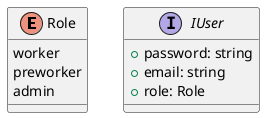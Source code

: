 @startuml
enum Role {
    worker
    preworker
    admin
}
interface IUser {
    +password: string
    +email: string
    +role: Role
}
@enduml